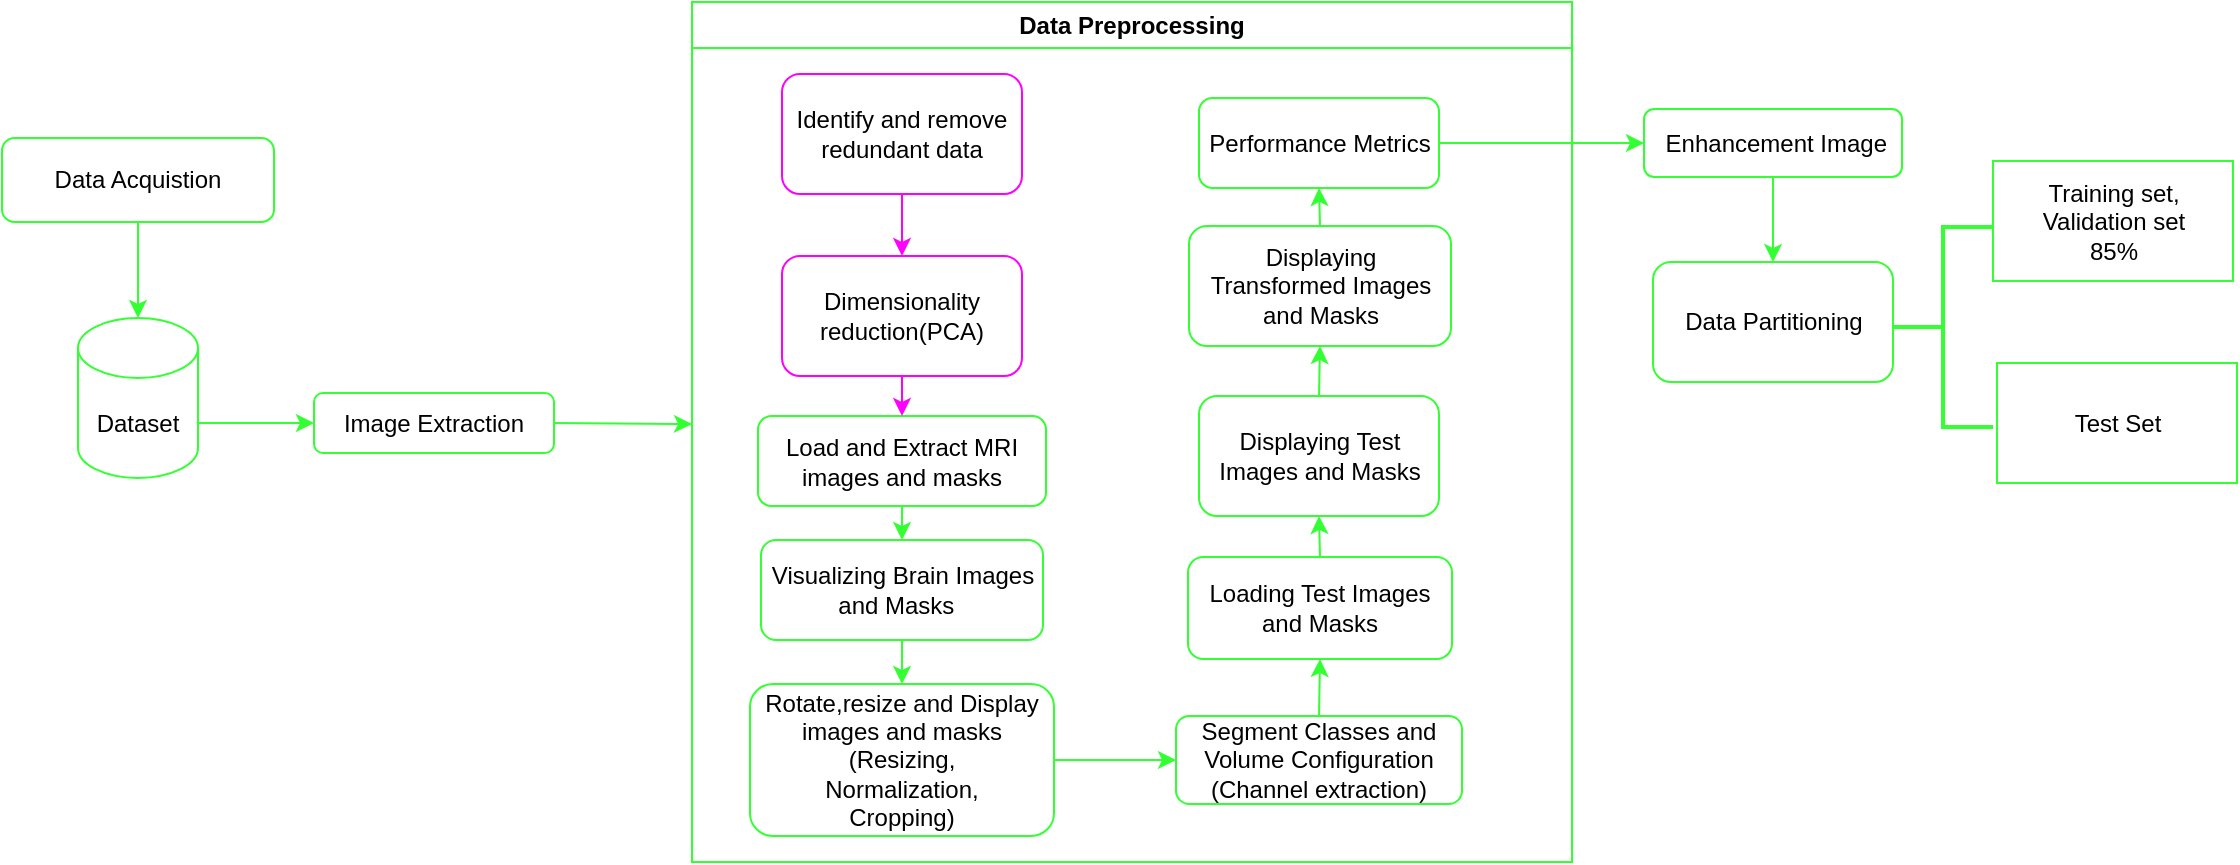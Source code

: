 <mxfile version="24.3.1" type="device">
  <diagram name="Page-1" id="Zk5W06qT1UQT7pgOAM2h">
    <mxGraphModel dx="921" dy="957" grid="0" gridSize="10" guides="1" tooltips="1" connect="1" arrows="1" fold="1" page="0" pageScale="1" pageWidth="850" pageHeight="1100" math="0" shadow="0">
      <root>
        <mxCell id="0" />
        <mxCell id="1" parent="0" />
        <mxCell id="afe7-ouf3tAwMAN7R_hz-1" value="Dataset" style="shape=cylinder3;whiteSpace=wrap;html=1;boundedLbl=1;backgroundOutline=1;size=15;strokeColor=#33FF33;" parent="1" vertex="1">
          <mxGeometry x="-216" y="-48" width="60" height="80" as="geometry" />
        </mxCell>
        <mxCell id="afe7-ouf3tAwMAN7R_hz-2" value="Data Acquistion" style="rounded=1;whiteSpace=wrap;html=1;strokeColor=#33FF33;" parent="1" vertex="1">
          <mxGeometry x="-254" y="-138" width="136" height="42" as="geometry" />
        </mxCell>
        <mxCell id="afe7-ouf3tAwMAN7R_hz-5" value="Image Extraction" style="rounded=1;whiteSpace=wrap;html=1;strokeColor=#33FF33;" parent="1" vertex="1">
          <mxGeometry x="-98" y="-10.5" width="120" height="30" as="geometry" />
        </mxCell>
        <mxCell id="afe7-ouf3tAwMAN7R_hz-12" value="Data Preprocessing" style="swimlane;whiteSpace=wrap;html=1;strokeColor=#33FF33;" parent="1" vertex="1">
          <mxGeometry x="91" y="-206" width="440" height="430" as="geometry" />
        </mxCell>
        <mxCell id="ug-T8lhOMw4bXeefo8_t-3" value="Load and Extract MRI images and masks" style="rounded=1;whiteSpace=wrap;html=1;strokeColor=#33FF33;" parent="afe7-ouf3tAwMAN7R_hz-12" vertex="1">
          <mxGeometry x="33" y="207" width="144" height="45" as="geometry" />
        </mxCell>
        <mxCell id="ug-T8lhOMw4bXeefo8_t-4" value="&lt;div&gt;Visualizing Brain&amp;nbsp;&lt;span style=&quot;background-color: initial;&quot;&gt;Images and Masks&amp;nbsp;&amp;nbsp;&lt;/span&gt;&lt;/div&gt;" style="rounded=1;whiteSpace=wrap;html=1;strokeColor=#33FF33;" parent="afe7-ouf3tAwMAN7R_hz-12" vertex="1">
          <mxGeometry x="34.5" y="269" width="141" height="50" as="geometry" />
        </mxCell>
        <mxCell id="ug-T8lhOMw4bXeefo8_t-5" value="&lt;div&gt;Rotate,resize and&amp;nbsp;&lt;span style=&quot;background-color: initial;&quot;&gt;Display images and masks&lt;br&gt;&lt;/span&gt;&lt;span style=&quot;background-color: initial;&quot;&gt;(&lt;/span&gt;&lt;span style=&quot;background-color: initial;&quot;&gt;Resizing,&lt;/span&gt;&lt;/div&gt;&lt;div&gt;Normalization,&lt;/div&gt;&lt;div&gt;Cropping)&lt;/div&gt;" style="rounded=1;whiteSpace=wrap;html=1;strokeColor=#33FF33;" parent="afe7-ouf3tAwMAN7R_hz-12" vertex="1">
          <mxGeometry x="29" y="341" width="152" height="76" as="geometry" />
        </mxCell>
        <mxCell id="ug-T8lhOMw4bXeefo8_t-6" value="&lt;div&gt;Segment Classes and Volume&amp;nbsp;&lt;span style=&quot;background-color: initial;&quot;&gt;Configuration (&lt;/span&gt;&lt;span style=&quot;background-color: initial;&quot;&gt;Channel extraction)&lt;/span&gt;&lt;/div&gt;" style="rounded=1;whiteSpace=wrap;html=1;strokeColor=#33FF33;" parent="afe7-ouf3tAwMAN7R_hz-12" vertex="1">
          <mxGeometry x="242" y="357" width="143" height="44" as="geometry" />
        </mxCell>
        <mxCell id="ug-T8lhOMw4bXeefo8_t-7" value="Loading Test Images and&amp;nbsp;Masks" style="rounded=1;whiteSpace=wrap;html=1;strokeColor=#33FF33;" parent="afe7-ouf3tAwMAN7R_hz-12" vertex="1">
          <mxGeometry x="248" y="277.5" width="132" height="51" as="geometry" />
        </mxCell>
        <mxCell id="ug-T8lhOMw4bXeefo8_t-8" value="Displaying Test Images and&amp;nbsp;Masks" style="rounded=1;whiteSpace=wrap;html=1;strokeColor=#33FF33;" parent="afe7-ouf3tAwMAN7R_hz-12" vertex="1">
          <mxGeometry x="253.5" y="197" width="120" height="60" as="geometry" />
        </mxCell>
        <mxCell id="ug-T8lhOMw4bXeefo8_t-9" value="Displaying Transformed&amp;nbsp;Images and Masks" style="rounded=1;whiteSpace=wrap;html=1;strokeColor=#33FF33;" parent="afe7-ouf3tAwMAN7R_hz-12" vertex="1">
          <mxGeometry x="248.5" y="112" width="131" height="60" as="geometry" />
        </mxCell>
        <mxCell id="ug-T8lhOMw4bXeefo8_t-10" value="Performance Metrics" style="rounded=1;whiteSpace=wrap;html=1;strokeColor=#33FF33;" parent="afe7-ouf3tAwMAN7R_hz-12" vertex="1">
          <mxGeometry x="253.5" y="48" width="120" height="45" as="geometry" />
        </mxCell>
        <mxCell id="ug-T8lhOMw4bXeefo8_t-12" value="" style="endArrow=classic;html=1;rounded=0;exitX=0.5;exitY=1;exitDx=0;exitDy=0;entryX=0.5;entryY=0;entryDx=0;entryDy=0;strokeColor=#33FF33;" parent="afe7-ouf3tAwMAN7R_hz-12" source="ug-T8lhOMw4bXeefo8_t-4" target="ug-T8lhOMw4bXeefo8_t-5" edge="1">
          <mxGeometry width="50" height="50" relative="1" as="geometry">
            <mxPoint x="256.5" y="321" as="sourcePoint" />
            <mxPoint x="306.5" y="271" as="targetPoint" />
          </mxGeometry>
        </mxCell>
        <mxCell id="ug-T8lhOMw4bXeefo8_t-15" value="" style="endArrow=classic;html=1;rounded=0;exitX=0.5;exitY=0;exitDx=0;exitDy=0;entryX=0.5;entryY=1;entryDx=0;entryDy=0;strokeColor=#33FF33;" parent="afe7-ouf3tAwMAN7R_hz-12" source="ug-T8lhOMw4bXeefo8_t-7" target="ug-T8lhOMw4bXeefo8_t-8" edge="1">
          <mxGeometry width="50" height="50" relative="1" as="geometry">
            <mxPoint x="301" y="267" as="sourcePoint" />
            <mxPoint x="351" y="217" as="targetPoint" />
          </mxGeometry>
        </mxCell>
        <mxCell id="ug-T8lhOMw4bXeefo8_t-16" value="" style="endArrow=classic;html=1;rounded=0;entryX=0.5;entryY=1;entryDx=0;entryDy=0;exitX=0.5;exitY=0;exitDx=0;exitDy=0;strokeColor=#33FF33;" parent="afe7-ouf3tAwMAN7R_hz-12" source="ug-T8lhOMw4bXeefo8_t-8" target="ug-T8lhOMw4bXeefo8_t-9" edge="1">
          <mxGeometry width="50" height="50" relative="1" as="geometry">
            <mxPoint x="257" y="225" as="sourcePoint" />
            <mxPoint x="307" y="175" as="targetPoint" />
          </mxGeometry>
        </mxCell>
        <mxCell id="ug-T8lhOMw4bXeefo8_t-18" value="" style="endArrow=classic;html=1;rounded=0;exitX=0.5;exitY=0;exitDx=0;exitDy=0;entryX=0.5;entryY=1;entryDx=0;entryDy=0;strokeColor=#33FF33;" parent="afe7-ouf3tAwMAN7R_hz-12" source="ug-T8lhOMw4bXeefo8_t-9" target="ug-T8lhOMw4bXeefo8_t-10" edge="1">
          <mxGeometry width="50" height="50" relative="1" as="geometry">
            <mxPoint x="257" y="225" as="sourcePoint" />
            <mxPoint x="307" y="175" as="targetPoint" />
          </mxGeometry>
        </mxCell>
        <mxCell id="9cUuBrU2ixa6aFTMCLF7-1" value="Identify and remove redundant data" style="rounded=1;whiteSpace=wrap;html=1;strokeColor=#FF00FF;" parent="afe7-ouf3tAwMAN7R_hz-12" vertex="1">
          <mxGeometry x="45" y="36" width="120" height="60" as="geometry" />
        </mxCell>
        <mxCell id="9cUuBrU2ixa6aFTMCLF7-3" value="Dimensionality reduction(PCA)" style="rounded=1;whiteSpace=wrap;html=1;strokeColor=#FF00FF;" parent="afe7-ouf3tAwMAN7R_hz-12" vertex="1">
          <mxGeometry x="45" y="127" width="120" height="60" as="geometry" />
        </mxCell>
        <mxCell id="9cUuBrU2ixa6aFTMCLF7-4" value="" style="endArrow=classic;html=1;rounded=0;exitX=1;exitY=0.5;exitDx=0;exitDy=0;entryX=0;entryY=0.5;entryDx=0;entryDy=0;strokeColor=#33FF33;" parent="afe7-ouf3tAwMAN7R_hz-12" source="ug-T8lhOMw4bXeefo8_t-5" target="ug-T8lhOMw4bXeefo8_t-6" edge="1">
          <mxGeometry width="50" height="50" relative="1" as="geometry">
            <mxPoint x="441" y="243" as="sourcePoint" />
            <mxPoint x="491" y="193" as="targetPoint" />
          </mxGeometry>
        </mxCell>
        <mxCell id="9cUuBrU2ixa6aFTMCLF7-5" value="" style="endArrow=classic;html=1;rounded=0;exitX=0.5;exitY=0;exitDx=0;exitDy=0;strokeColor=#33FF33;entryX=0.5;entryY=1;entryDx=0;entryDy=0;" parent="afe7-ouf3tAwMAN7R_hz-12" source="ug-T8lhOMw4bXeefo8_t-6" target="ug-T8lhOMw4bXeefo8_t-7" edge="1">
          <mxGeometry width="50" height="50" relative="1" as="geometry">
            <mxPoint x="441" y="243" as="sourcePoint" />
            <mxPoint x="491" y="193" as="targetPoint" />
          </mxGeometry>
        </mxCell>
        <mxCell id="9cUuBrU2ixa6aFTMCLF7-6" value="" style="endArrow=classic;html=1;rounded=0;exitX=0.5;exitY=1;exitDx=0;exitDy=0;entryX=0.5;entryY=0;entryDx=0;entryDy=0;strokeColor=#33FF33;" parent="afe7-ouf3tAwMAN7R_hz-12" source="ug-T8lhOMw4bXeefo8_t-3" target="ug-T8lhOMw4bXeefo8_t-4" edge="1">
          <mxGeometry width="50" height="50" relative="1" as="geometry">
            <mxPoint x="441" y="243" as="sourcePoint" />
            <mxPoint x="491" y="193" as="targetPoint" />
          </mxGeometry>
        </mxCell>
        <mxCell id="9cUuBrU2ixa6aFTMCLF7-7" value="" style="endArrow=classic;html=1;rounded=0;exitX=0.5;exitY=1;exitDx=0;exitDy=0;entryX=0.5;entryY=0;entryDx=0;entryDy=0;strokeColor=#FF00FF;" parent="afe7-ouf3tAwMAN7R_hz-12" source="9cUuBrU2ixa6aFTMCLF7-3" target="ug-T8lhOMw4bXeefo8_t-3" edge="1">
          <mxGeometry width="50" height="50" relative="1" as="geometry">
            <mxPoint x="441" y="243" as="sourcePoint" />
            <mxPoint x="491" y="193" as="targetPoint" />
          </mxGeometry>
        </mxCell>
        <mxCell id="9cUuBrU2ixa6aFTMCLF7-8" value="" style="endArrow=classic;html=1;rounded=0;exitX=0.5;exitY=1;exitDx=0;exitDy=0;entryX=0.5;entryY=0;entryDx=0;entryDy=0;strokeColor=#FF00FF;" parent="afe7-ouf3tAwMAN7R_hz-12" source="9cUuBrU2ixa6aFTMCLF7-1" target="9cUuBrU2ixa6aFTMCLF7-3" edge="1">
          <mxGeometry width="50" height="50" relative="1" as="geometry">
            <mxPoint x="441" y="243" as="sourcePoint" />
            <mxPoint x="491" y="193" as="targetPoint" />
          </mxGeometry>
        </mxCell>
        <mxCell id="54kNWInZLa3wsz9TrOrU-19" value="&amp;nbsp;Enhancement Image" style="rounded=1;whiteSpace=wrap;html=1;strokeColor=#33FF33;" parent="1" vertex="1">
          <mxGeometry x="567" y="-152.5" width="129" height="34" as="geometry" />
        </mxCell>
        <mxCell id="54kNWInZLa3wsz9TrOrU-20" value="Data Partitioning" style="rounded=1;whiteSpace=wrap;html=1;strokeColor=#33FF33;" parent="1" vertex="1">
          <mxGeometry x="571.5" y="-76" width="120" height="60" as="geometry" />
        </mxCell>
        <mxCell id="54kNWInZLa3wsz9TrOrU-26" value="Training set,&lt;br&gt;Validation set&lt;br&gt;85%" style="rounded=0;whiteSpace=wrap;html=1;strokeColor=#33FF33;" parent="1" vertex="1">
          <mxGeometry x="741.5" y="-126.5" width="120" height="60" as="geometry" />
        </mxCell>
        <mxCell id="54kNWInZLa3wsz9TrOrU-28" value="Test Set" style="rounded=0;whiteSpace=wrap;html=1;strokeColor=#33FF33;" parent="1" vertex="1">
          <mxGeometry x="743.5" y="-25.5" width="120" height="60" as="geometry" />
        </mxCell>
        <mxCell id="54kNWInZLa3wsz9TrOrU-29" value="" style="strokeWidth=2;html=1;shape=mxgraph.flowchart.annotation_2;align=left;labelPosition=right;pointerEvents=1;direction=east;strokeColor=#33FF33;" parent="1" vertex="1">
          <mxGeometry x="691.5" y="-93.5" width="50" height="100" as="geometry" />
        </mxCell>
        <mxCell id="ug-T8lhOMw4bXeefo8_t-75" value="" style="endArrow=classic;html=1;rounded=0;exitX=1;exitY=0.5;exitDx=0;exitDy=0;entryX=0;entryY=0.5;entryDx=0;entryDy=0;strokeColor=#33FF33;" parent="1" source="ug-T8lhOMw4bXeefo8_t-10" target="54kNWInZLa3wsz9TrOrU-19" edge="1">
          <mxGeometry width="50" height="50" relative="1" as="geometry">
            <mxPoint x="769" y="-322" as="sourcePoint" />
            <mxPoint x="819" y="-372" as="targetPoint" />
          </mxGeometry>
        </mxCell>
        <mxCell id="ug-T8lhOMw4bXeefo8_t-76" value="" style="endArrow=classic;html=1;rounded=0;entryX=0.5;entryY=0;entryDx=0;entryDy=0;exitX=0.5;exitY=1;exitDx=0;exitDy=0;strokeColor=#33FF33;" parent="1" source="54kNWInZLa3wsz9TrOrU-19" target="54kNWInZLa3wsz9TrOrU-20" edge="1">
          <mxGeometry width="50" height="50" relative="1" as="geometry">
            <mxPoint x="677.5" y="-536" as="sourcePoint" />
            <mxPoint x="781.5" y="-397" as="targetPoint" />
          </mxGeometry>
        </mxCell>
        <mxCell id="9CD4KC6U-Kp9OvrW7uSX-2" value="" style="endArrow=classic;html=1;rounded=0;exitX=0.5;exitY=1;exitDx=0;exitDy=0;entryX=0.5;entryY=0;entryDx=0;entryDy=0;entryPerimeter=0;strokeColor=#33FF33;" edge="1" parent="1" source="afe7-ouf3tAwMAN7R_hz-2" target="afe7-ouf3tAwMAN7R_hz-1">
          <mxGeometry width="50" height="50" relative="1" as="geometry">
            <mxPoint x="-79" y="77" as="sourcePoint" />
            <mxPoint x="-29" y="27" as="targetPoint" />
          </mxGeometry>
        </mxCell>
        <mxCell id="9CD4KC6U-Kp9OvrW7uSX-3" value="" style="endArrow=classic;html=1;rounded=0;exitX=1;exitY=0;exitDx=0;exitDy=52.5;exitPerimeter=0;entryX=0;entryY=0.5;entryDx=0;entryDy=0;strokeColor=#33FF33;" edge="1" parent="1" source="afe7-ouf3tAwMAN7R_hz-1" target="afe7-ouf3tAwMAN7R_hz-5">
          <mxGeometry width="50" height="50" relative="1" as="geometry">
            <mxPoint x="-79" y="77" as="sourcePoint" />
            <mxPoint x="-29" y="27" as="targetPoint" />
          </mxGeometry>
        </mxCell>
        <mxCell id="9CD4KC6U-Kp9OvrW7uSX-4" value="" style="endArrow=classic;html=1;rounded=0;exitX=1;exitY=0.5;exitDx=0;exitDy=0;strokeColor=#33FF33;" edge="1" parent="1" source="afe7-ouf3tAwMAN7R_hz-5">
          <mxGeometry width="50" height="50" relative="1" as="geometry">
            <mxPoint x="-79" y="77" as="sourcePoint" />
            <mxPoint x="91" y="5" as="targetPoint" />
          </mxGeometry>
        </mxCell>
      </root>
    </mxGraphModel>
  </diagram>
</mxfile>
